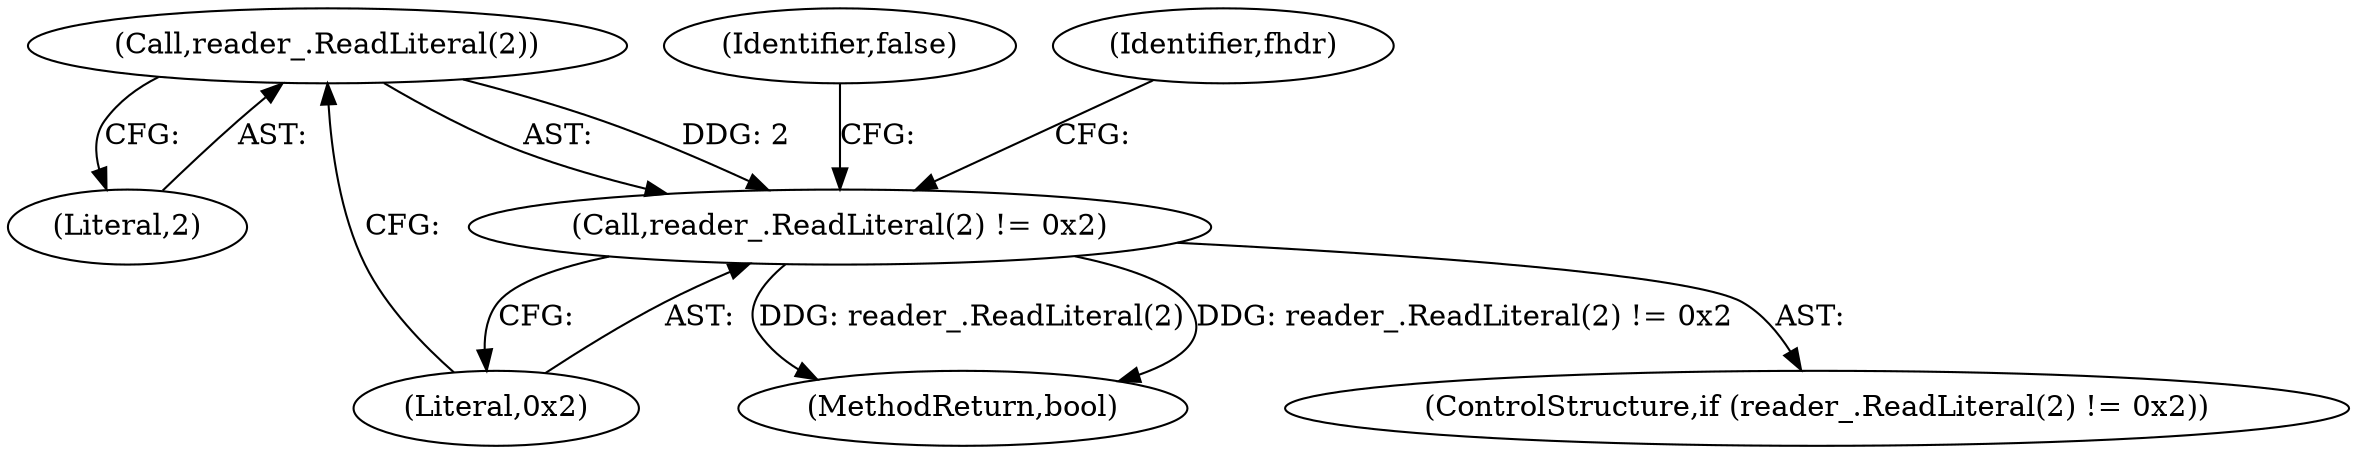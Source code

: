 digraph "0_Chrome_27c68f543e5eba779902447445dfb05ec3f5bf75_15@API" {
"1000108" [label="(Call,reader_.ReadLiteral(2))"];
"1000107" [label="(Call,reader_.ReadLiteral(2) != 0x2)"];
"1000109" [label="(Literal,2)"];
"1000106" [label="(ControlStructure,if (reader_.ReadLiteral(2) != 0x2))"];
"1000110" [label="(Literal,0x2)"];
"1000112" [label="(Identifier,false)"];
"1000108" [label="(Call,reader_.ReadLiteral(2))"];
"1000107" [label="(Call,reader_.ReadLiteral(2) != 0x2)"];
"1000115" [label="(Identifier,fhdr)"];
"1000453" [label="(MethodReturn,bool)"];
"1000108" -> "1000107"  [label="AST: "];
"1000108" -> "1000109"  [label="CFG: "];
"1000109" -> "1000108"  [label="AST: "];
"1000110" -> "1000108"  [label="CFG: "];
"1000108" -> "1000107"  [label="DDG: 2"];
"1000107" -> "1000106"  [label="AST: "];
"1000107" -> "1000110"  [label="CFG: "];
"1000110" -> "1000107"  [label="AST: "];
"1000112" -> "1000107"  [label="CFG: "];
"1000115" -> "1000107"  [label="CFG: "];
"1000107" -> "1000453"  [label="DDG: reader_.ReadLiteral(2)"];
"1000107" -> "1000453"  [label="DDG: reader_.ReadLiteral(2) != 0x2"];
}
